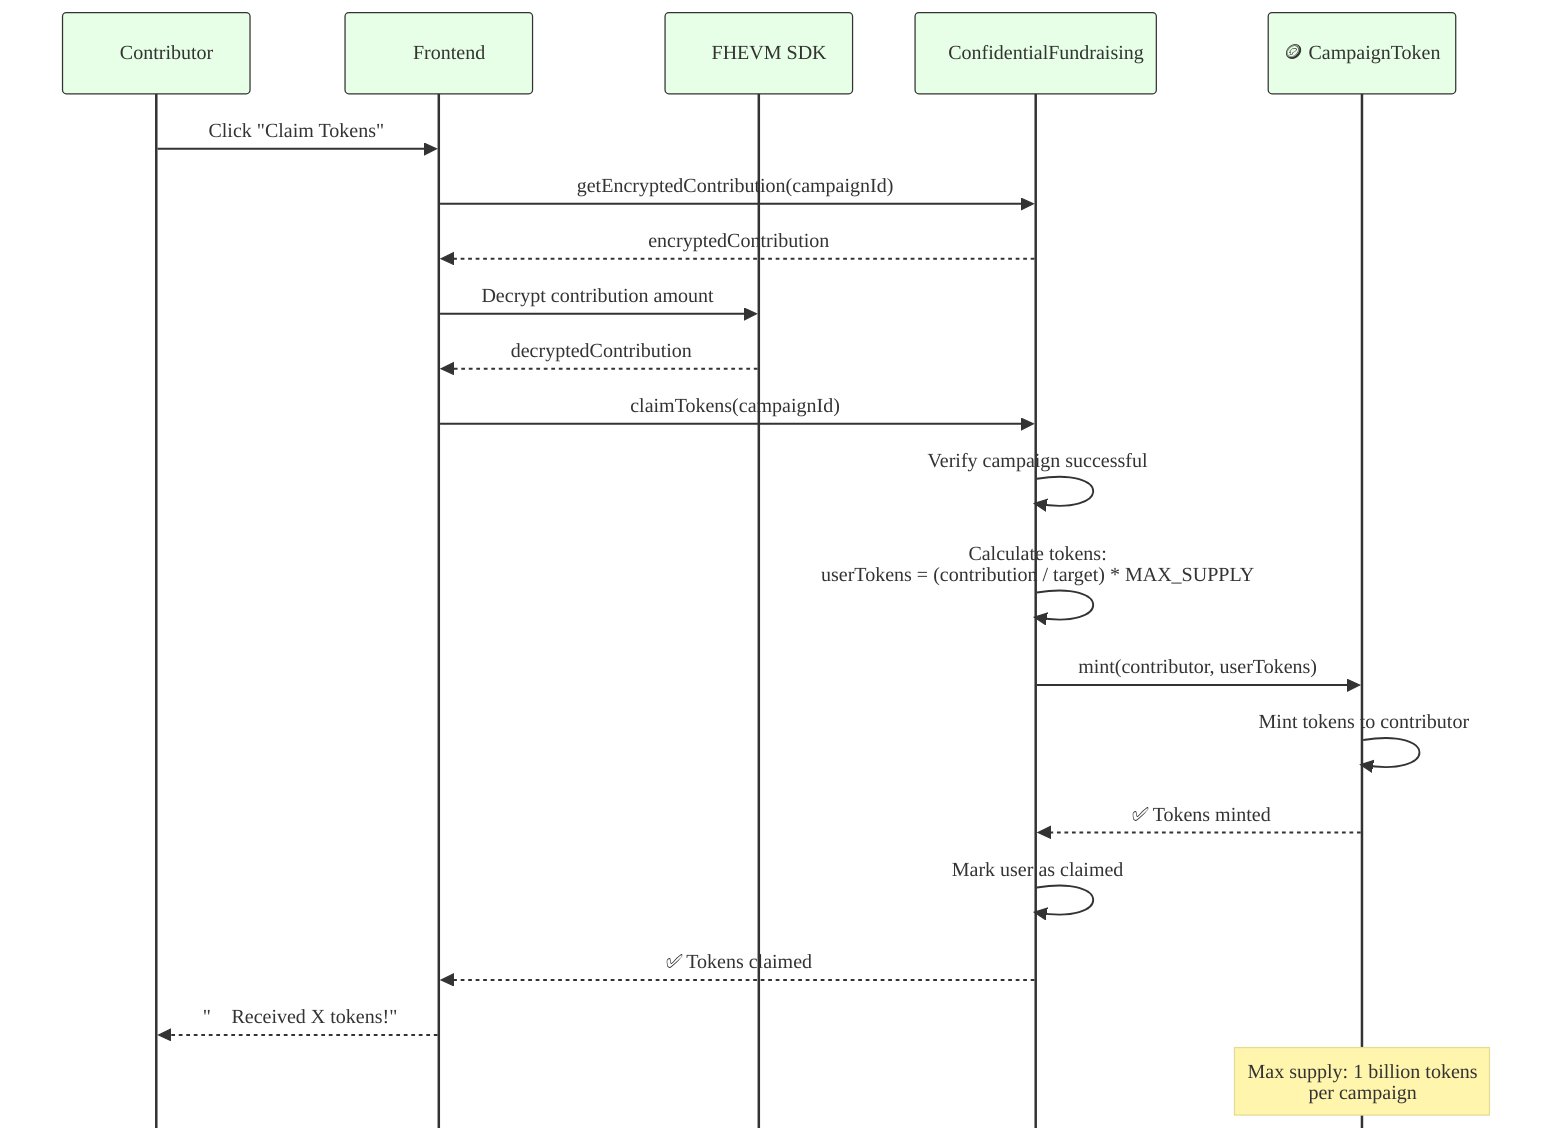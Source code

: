 %%{init: {'theme':'base', 'themeVariables': {'primaryColor':'#e6ffe6','primaryTextColor':'#333','primaryBorderColor':'#333','lineColor':'#666','fontFamily':'Comic Sans MS, cursive, sans-serif'},'sequence':{'mirrorActors':false}}}%%

sequenceDiagram
    participant U as 👤 Contributor
    participant F as 🎨 Frontend
    participant SDK as 🔐 FHEVM SDK
    participant CF as 📝 ConfidentialFundraising
    participant CT as 🪙 CampaignToken

    U->>F: Click "Claim Tokens"

    F->>CF: getEncryptedContribution(campaignId)
    CF-->>F: encryptedContribution
    F->>SDK: Decrypt contribution amount
    SDK-->>F: decryptedContribution

    F->>CF: claimTokens(campaignId)
    CF->>CF: Verify campaign successful
    CF->>CF: Calculate tokens:<br/>userTokens = (contribution / target) * MAX_SUPPLY
    CF->>CT: mint(contributor, userTokens)
    CT->>CT: Mint tokens to contributor
    CT-->>CF: ✅ Tokens minted
    CF->>CF: Mark user as claimed
    CF-->>F: ✅ Tokens claimed
    F-->>U: "🎊 Received X tokens!"

    Note over CT: Max supply: 1 billion tokens<br/>per campaign